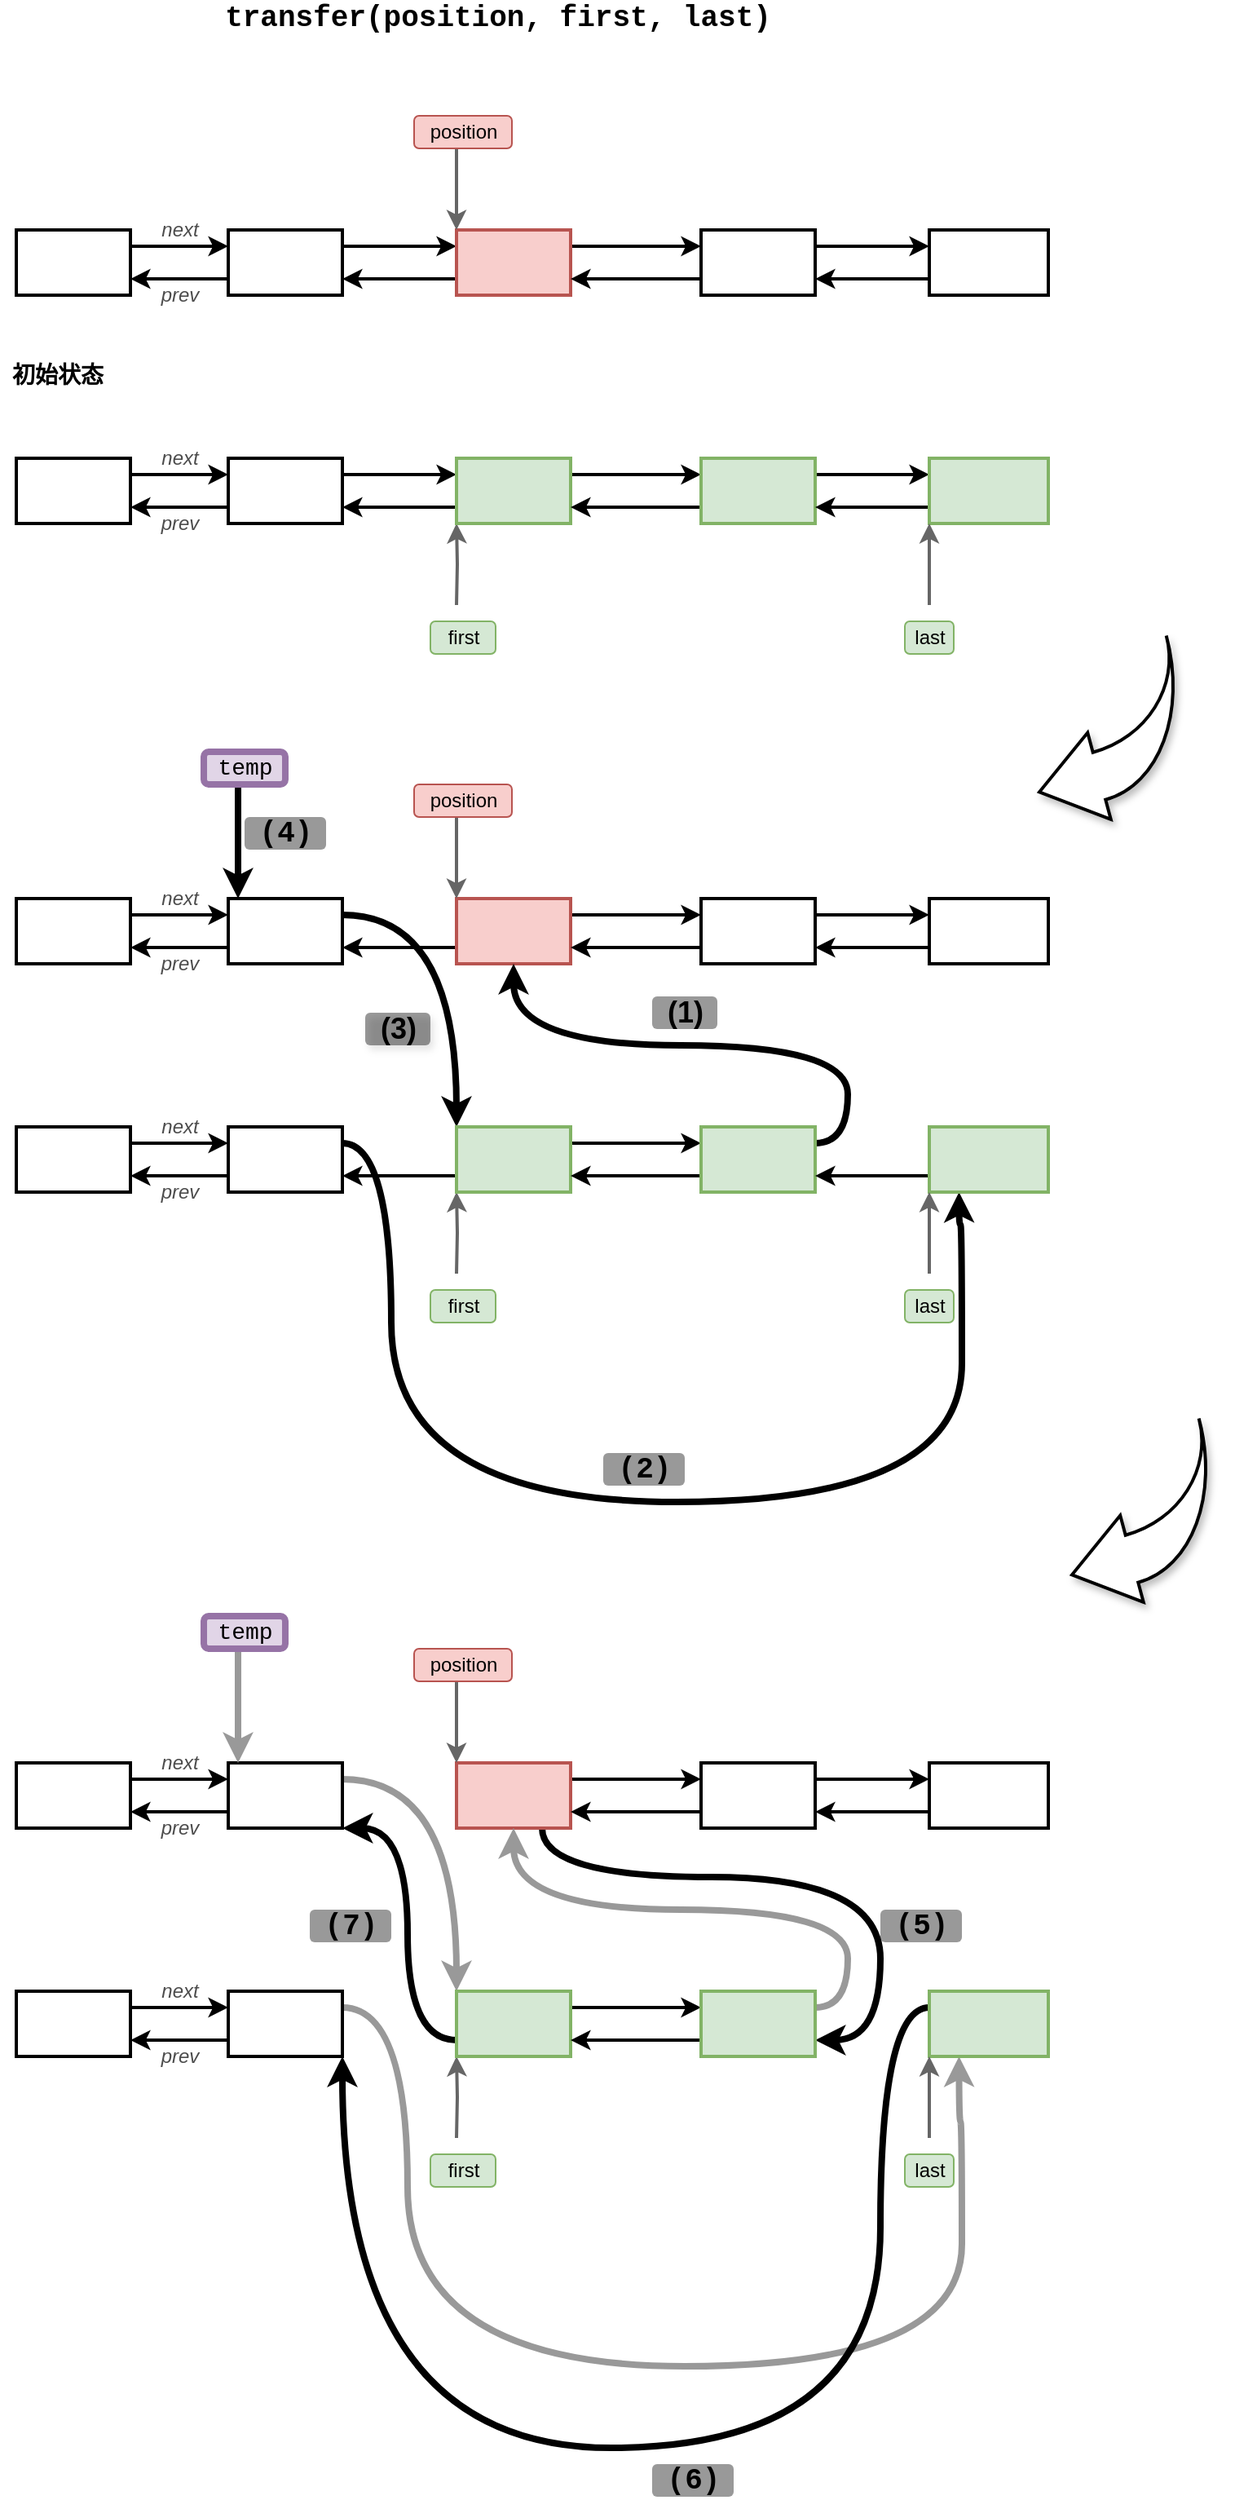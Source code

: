 <mxfile version="14.7.8" type="device"><diagram id="zRVn6jMofi2viwv-Wud2" name="第 1 页"><mxGraphModel dx="894" dy="1711" grid="1" gridSize="10" guides="1" tooltips="1" connect="1" arrows="1" fold="1" page="1" pageScale="1" pageWidth="827" pageHeight="1169" math="0" shadow="0"><root><mxCell id="0"/><mxCell id="1" parent="0"/><mxCell id="LzR-zkyusUeQeMp4cKfF-6" style="edgeStyle=orthogonalEdgeStyle;rounded=0;orthogonalLoop=1;jettySize=auto;html=1;exitX=1;exitY=0.25;exitDx=0;exitDy=0;entryX=0;entryY=0.25;entryDx=0;entryDy=0;strokeWidth=2;" edge="1" parent="1" source="LzR-zkyusUeQeMp4cKfF-1" target="LzR-zkyusUeQeMp4cKfF-2"><mxGeometry relative="1" as="geometry"/></mxCell><mxCell id="LzR-zkyusUeQeMp4cKfF-1" value="" style="rounded=0;whiteSpace=wrap;html=1;strokeWidth=2;" vertex="1" parent="1"><mxGeometry x="160" y="60" width="70" height="40" as="geometry"/></mxCell><mxCell id="LzR-zkyusUeQeMp4cKfF-7" style="edgeStyle=orthogonalEdgeStyle;rounded=0;orthogonalLoop=1;jettySize=auto;html=1;exitX=0;exitY=0.75;exitDx=0;exitDy=0;entryX=1;entryY=0.75;entryDx=0;entryDy=0;strokeWidth=2;" edge="1" parent="1" source="LzR-zkyusUeQeMp4cKfF-2" target="LzR-zkyusUeQeMp4cKfF-1"><mxGeometry relative="1" as="geometry"/></mxCell><mxCell id="LzR-zkyusUeQeMp4cKfF-8" style="edgeStyle=orthogonalEdgeStyle;rounded=0;orthogonalLoop=1;jettySize=auto;html=1;exitX=1;exitY=0.25;exitDx=0;exitDy=0;entryX=0;entryY=0.25;entryDx=0;entryDy=0;strokeWidth=2;" edge="1" parent="1" source="LzR-zkyusUeQeMp4cKfF-2" target="LzR-zkyusUeQeMp4cKfF-3"><mxGeometry relative="1" as="geometry"/></mxCell><mxCell id="LzR-zkyusUeQeMp4cKfF-2" value="" style="rounded=0;whiteSpace=wrap;html=1;strokeWidth=2;" vertex="1" parent="1"><mxGeometry x="290" y="60" width="70" height="40" as="geometry"/></mxCell><mxCell id="LzR-zkyusUeQeMp4cKfF-9" style="edgeStyle=orthogonalEdgeStyle;rounded=0;orthogonalLoop=1;jettySize=auto;html=1;exitX=0;exitY=0.75;exitDx=0;exitDy=0;entryX=1;entryY=0.75;entryDx=0;entryDy=0;strokeWidth=2;" edge="1" parent="1" source="LzR-zkyusUeQeMp4cKfF-3" target="LzR-zkyusUeQeMp4cKfF-2"><mxGeometry relative="1" as="geometry"/></mxCell><mxCell id="LzR-zkyusUeQeMp4cKfF-10" style="edgeStyle=orthogonalEdgeStyle;rounded=0;orthogonalLoop=1;jettySize=auto;html=1;exitX=1;exitY=0.25;exitDx=0;exitDy=0;entryX=0;entryY=0.25;entryDx=0;entryDy=0;strokeWidth=2;" edge="1" parent="1" source="LzR-zkyusUeQeMp4cKfF-3" target="LzR-zkyusUeQeMp4cKfF-4"><mxGeometry relative="1" as="geometry"/></mxCell><mxCell id="LzR-zkyusUeQeMp4cKfF-3" value="" style="rounded=0;whiteSpace=wrap;html=1;strokeWidth=2;fillColor=#f8cecc;strokeColor=#b85450;" vertex="1" parent="1"><mxGeometry x="430" y="60" width="70" height="40" as="geometry"/></mxCell><mxCell id="LzR-zkyusUeQeMp4cKfF-11" style="edgeStyle=orthogonalEdgeStyle;rounded=0;orthogonalLoop=1;jettySize=auto;html=1;exitX=0;exitY=0.75;exitDx=0;exitDy=0;entryX=1;entryY=0.75;entryDx=0;entryDy=0;strokeWidth=2;" edge="1" parent="1" source="LzR-zkyusUeQeMp4cKfF-4" target="LzR-zkyusUeQeMp4cKfF-3"><mxGeometry relative="1" as="geometry"/></mxCell><mxCell id="LzR-zkyusUeQeMp4cKfF-12" style="edgeStyle=orthogonalEdgeStyle;rounded=0;orthogonalLoop=1;jettySize=auto;html=1;exitX=1;exitY=0.25;exitDx=0;exitDy=0;entryX=0;entryY=0.25;entryDx=0;entryDy=0;strokeWidth=2;" edge="1" parent="1" source="LzR-zkyusUeQeMp4cKfF-4" target="LzR-zkyusUeQeMp4cKfF-5"><mxGeometry relative="1" as="geometry"/></mxCell><mxCell id="LzR-zkyusUeQeMp4cKfF-4" value="" style="rounded=0;whiteSpace=wrap;html=1;strokeWidth=2;" vertex="1" parent="1"><mxGeometry x="580" y="60" width="70" height="40" as="geometry"/></mxCell><mxCell id="LzR-zkyusUeQeMp4cKfF-13" style="edgeStyle=orthogonalEdgeStyle;rounded=0;orthogonalLoop=1;jettySize=auto;html=1;exitX=0;exitY=0.75;exitDx=0;exitDy=0;entryX=1;entryY=0.75;entryDx=0;entryDy=0;strokeWidth=2;" edge="1" parent="1" source="LzR-zkyusUeQeMp4cKfF-5" target="LzR-zkyusUeQeMp4cKfF-4"><mxGeometry relative="1" as="geometry"/></mxCell><mxCell id="LzR-zkyusUeQeMp4cKfF-5" value="" style="rounded=0;whiteSpace=wrap;html=1;strokeWidth=2;" vertex="1" parent="1"><mxGeometry x="720" y="60" width="73" height="40" as="geometry"/></mxCell><mxCell id="LzR-zkyusUeQeMp4cKfF-14" value="&lt;font style=&quot;font-size: 18px&quot; face=&quot;Courier New&quot;&gt;&lt;b&gt;transfer(position, first, last)&lt;/b&gt;&lt;/font&gt;" style="text;html=1;align=center;verticalAlign=middle;resizable=0;points=[];autosize=1;strokeColor=none;" vertex="1" parent="1"><mxGeometry x="280" y="-80" width="350" height="20" as="geometry"/></mxCell><mxCell id="LzR-zkyusUeQeMp4cKfF-45" style="edgeStyle=orthogonalEdgeStyle;rounded=0;orthogonalLoop=1;jettySize=auto;html=1;entryX=0;entryY=0;entryDx=0;entryDy=0;strokeColor=#666666;strokeWidth=2;" edge="1" parent="1" source="LzR-zkyusUeQeMp4cKfF-16" target="LzR-zkyusUeQeMp4cKfF-3"><mxGeometry relative="1" as="geometry"><Array as="points"><mxPoint x="430" y="30"/><mxPoint x="430" y="30"/></Array></mxGeometry></mxCell><mxCell id="LzR-zkyusUeQeMp4cKfF-16" value="position&lt;br&gt;" style="text;html=1;align=center;verticalAlign=middle;resizable=0;points=[];autosize=1;strokeColor=#b85450;fillColor=#f8cecc;rounded=1;" vertex="1" parent="1"><mxGeometry x="404" y="-10" width="60" height="20" as="geometry"/></mxCell><mxCell id="LzR-zkyusUeQeMp4cKfF-17" value="&lt;b&gt;&lt;font face=&quot;Courier New&quot; style=&quot;font-size: 14px&quot;&gt;初始状态&lt;/font&gt;&lt;/b&gt;" style="text;html=1;align=center;verticalAlign=middle;resizable=0;points=[];autosize=1;strokeColor=none;" vertex="1" parent="1"><mxGeometry x="150" y="140" width="70" height="20" as="geometry"/></mxCell><mxCell id="LzR-zkyusUeQeMp4cKfF-18" value="&lt;font color=&quot;#4d4d4d&quot;&gt;&lt;i&gt;next&lt;/i&gt;&lt;/font&gt;" style="text;html=1;align=center;verticalAlign=middle;resizable=0;points=[];autosize=1;strokeColor=none;" vertex="1" parent="1"><mxGeometry x="240" y="50" width="40" height="20" as="geometry"/></mxCell><mxCell id="LzR-zkyusUeQeMp4cKfF-21" value="&lt;font color=&quot;#4d4d4d&quot;&gt;&lt;i&gt;prev&lt;/i&gt;&lt;/font&gt;" style="text;html=1;align=center;verticalAlign=middle;resizable=0;points=[];autosize=1;strokeColor=none;" vertex="1" parent="1"><mxGeometry x="240" y="90" width="40" height="20" as="geometry"/></mxCell><mxCell id="LzR-zkyusUeQeMp4cKfF-23" style="edgeStyle=orthogonalEdgeStyle;rounded=0;orthogonalLoop=1;jettySize=auto;html=1;exitX=1;exitY=0.25;exitDx=0;exitDy=0;entryX=0;entryY=0.25;entryDx=0;entryDy=0;strokeWidth=2;" edge="1" parent="1" source="LzR-zkyusUeQeMp4cKfF-24" target="LzR-zkyusUeQeMp4cKfF-27"><mxGeometry relative="1" as="geometry"/></mxCell><mxCell id="LzR-zkyusUeQeMp4cKfF-24" value="" style="rounded=0;whiteSpace=wrap;html=1;strokeWidth=2;" vertex="1" parent="1"><mxGeometry x="160" y="200" width="70" height="40" as="geometry"/></mxCell><mxCell id="LzR-zkyusUeQeMp4cKfF-25" style="edgeStyle=orthogonalEdgeStyle;rounded=0;orthogonalLoop=1;jettySize=auto;html=1;exitX=0;exitY=0.75;exitDx=0;exitDy=0;entryX=1;entryY=0.75;entryDx=0;entryDy=0;strokeWidth=2;" edge="1" parent="1" source="LzR-zkyusUeQeMp4cKfF-27" target="LzR-zkyusUeQeMp4cKfF-24"><mxGeometry relative="1" as="geometry"/></mxCell><mxCell id="LzR-zkyusUeQeMp4cKfF-26" style="edgeStyle=orthogonalEdgeStyle;rounded=0;orthogonalLoop=1;jettySize=auto;html=1;exitX=1;exitY=0.25;exitDx=0;exitDy=0;entryX=0;entryY=0.25;entryDx=0;entryDy=0;strokeWidth=2;" edge="1" parent="1" source="LzR-zkyusUeQeMp4cKfF-27" target="LzR-zkyusUeQeMp4cKfF-30"><mxGeometry relative="1" as="geometry"/></mxCell><mxCell id="LzR-zkyusUeQeMp4cKfF-27" value="" style="rounded=0;whiteSpace=wrap;html=1;strokeWidth=2;" vertex="1" parent="1"><mxGeometry x="290" y="200" width="70" height="40" as="geometry"/></mxCell><mxCell id="LzR-zkyusUeQeMp4cKfF-28" style="edgeStyle=orthogonalEdgeStyle;rounded=0;orthogonalLoop=1;jettySize=auto;html=1;exitX=0;exitY=0.75;exitDx=0;exitDy=0;entryX=1;entryY=0.75;entryDx=0;entryDy=0;strokeWidth=2;" edge="1" parent="1" source="LzR-zkyusUeQeMp4cKfF-30" target="LzR-zkyusUeQeMp4cKfF-27"><mxGeometry relative="1" as="geometry"/></mxCell><mxCell id="LzR-zkyusUeQeMp4cKfF-29" style="edgeStyle=orthogonalEdgeStyle;rounded=0;orthogonalLoop=1;jettySize=auto;html=1;exitX=1;exitY=0.25;exitDx=0;exitDy=0;entryX=0;entryY=0.25;entryDx=0;entryDy=0;strokeWidth=2;" edge="1" parent="1" source="LzR-zkyusUeQeMp4cKfF-30" target="LzR-zkyusUeQeMp4cKfF-33"><mxGeometry relative="1" as="geometry"/></mxCell><mxCell id="LzR-zkyusUeQeMp4cKfF-38" style="edgeStyle=orthogonalEdgeStyle;rounded=0;orthogonalLoop=1;jettySize=auto;html=1;strokeColor=#666666;strokeWidth=2;entryX=0;entryY=1;entryDx=0;entryDy=0;" edge="1" parent="1" target="LzR-zkyusUeQeMp4cKfF-30"><mxGeometry relative="1" as="geometry"><mxPoint x="430" y="280" as="targetPoint"/><mxPoint x="430" y="290" as="sourcePoint"/></mxGeometry></mxCell><mxCell id="LzR-zkyusUeQeMp4cKfF-30" value="" style="rounded=0;whiteSpace=wrap;html=1;strokeWidth=2;fillColor=#d5e8d4;strokeColor=#82b366;" vertex="1" parent="1"><mxGeometry x="430" y="200" width="70" height="40" as="geometry"/></mxCell><mxCell id="LzR-zkyusUeQeMp4cKfF-31" style="edgeStyle=orthogonalEdgeStyle;rounded=0;orthogonalLoop=1;jettySize=auto;html=1;exitX=0;exitY=0.75;exitDx=0;exitDy=0;entryX=1;entryY=0.75;entryDx=0;entryDy=0;strokeWidth=2;" edge="1" parent="1" source="LzR-zkyusUeQeMp4cKfF-33" target="LzR-zkyusUeQeMp4cKfF-30"><mxGeometry relative="1" as="geometry"/></mxCell><mxCell id="LzR-zkyusUeQeMp4cKfF-32" style="edgeStyle=orthogonalEdgeStyle;rounded=0;orthogonalLoop=1;jettySize=auto;html=1;exitX=1;exitY=0.25;exitDx=0;exitDy=0;entryX=0;entryY=0.25;entryDx=0;entryDy=0;strokeWidth=2;" edge="1" parent="1" source="LzR-zkyusUeQeMp4cKfF-33" target="LzR-zkyusUeQeMp4cKfF-35"><mxGeometry relative="1" as="geometry"/></mxCell><mxCell id="LzR-zkyusUeQeMp4cKfF-33" value="" style="rounded=0;whiteSpace=wrap;html=1;strokeWidth=2;fillColor=#d5e8d4;strokeColor=#82b366;" vertex="1" parent="1"><mxGeometry x="580" y="200" width="70" height="40" as="geometry"/></mxCell><mxCell id="LzR-zkyusUeQeMp4cKfF-34" style="edgeStyle=orthogonalEdgeStyle;rounded=0;orthogonalLoop=1;jettySize=auto;html=1;exitX=0;exitY=0.75;exitDx=0;exitDy=0;entryX=1;entryY=0.75;entryDx=0;entryDy=0;strokeWidth=2;" edge="1" parent="1" source="LzR-zkyusUeQeMp4cKfF-35" target="LzR-zkyusUeQeMp4cKfF-33"><mxGeometry relative="1" as="geometry"/></mxCell><mxCell id="LzR-zkyusUeQeMp4cKfF-35" value="" style="rounded=0;whiteSpace=wrap;html=1;strokeWidth=2;fillColor=#d5e8d4;strokeColor=#82b366;" vertex="1" parent="1"><mxGeometry x="720" y="200" width="73" height="40" as="geometry"/></mxCell><mxCell id="LzR-zkyusUeQeMp4cKfF-36" value="&lt;font color=&quot;#4d4d4d&quot;&gt;&lt;i&gt;next&lt;/i&gt;&lt;/font&gt;" style="text;html=1;align=center;verticalAlign=middle;resizable=0;points=[];autosize=1;strokeColor=none;" vertex="1" parent="1"><mxGeometry x="240" y="190" width="40" height="20" as="geometry"/></mxCell><mxCell id="LzR-zkyusUeQeMp4cKfF-37" value="&lt;font color=&quot;#4d4d4d&quot;&gt;&lt;i&gt;prev&lt;/i&gt;&lt;/font&gt;" style="text;html=1;align=center;verticalAlign=middle;resizable=0;points=[];autosize=1;strokeColor=none;" vertex="1" parent="1"><mxGeometry x="240" y="230" width="40" height="20" as="geometry"/></mxCell><mxCell id="LzR-zkyusUeQeMp4cKfF-39" style="edgeStyle=orthogonalEdgeStyle;rounded=0;orthogonalLoop=1;jettySize=auto;html=1;strokeColor=#666666;strokeWidth=2;entryX=0;entryY=1;entryDx=0;entryDy=0;" edge="1" parent="1" target="LzR-zkyusUeQeMp4cKfF-35"><mxGeometry relative="1" as="geometry"><mxPoint x="440" y="250" as="targetPoint"/><mxPoint x="720" y="290" as="sourcePoint"/><Array as="points"><mxPoint x="720" y="270"/><mxPoint x="720" y="270"/></Array></mxGeometry></mxCell><mxCell id="LzR-zkyusUeQeMp4cKfF-40" value="first" style="text;html=1;align=center;verticalAlign=middle;resizable=0;points=[];autosize=1;strokeColor=#82b366;fillColor=#d5e8d4;rounded=1;" vertex="1" parent="1"><mxGeometry x="414" y="300" width="40" height="20" as="geometry"/></mxCell><mxCell id="LzR-zkyusUeQeMp4cKfF-41" value="last" style="text;html=1;align=center;verticalAlign=middle;resizable=0;points=[];autosize=1;strokeColor=#82b366;fillColor=#d5e8d4;rounded=1;" vertex="1" parent="1"><mxGeometry x="705" y="300" width="30" height="20" as="geometry"/></mxCell><mxCell id="LzR-zkyusUeQeMp4cKfF-47" value="" style="html=1;shadow=1;dashed=0;align=center;verticalAlign=middle;shape=mxgraph.arrows2.jumpInArrow;dy=15;dx=38;arrowHead=55;rounded=1;strokeWidth=2;rotation=-195;" vertex="1" parent="1"><mxGeometry x="780" y="320" width="100" height="100" as="geometry"/></mxCell><mxCell id="LzR-zkyusUeQeMp4cKfF-48" style="edgeStyle=orthogonalEdgeStyle;rounded=0;orthogonalLoop=1;jettySize=auto;html=1;exitX=1;exitY=0.25;exitDx=0;exitDy=0;entryX=0;entryY=0.25;entryDx=0;entryDy=0;strokeWidth=2;" edge="1" parent="1" source="LzR-zkyusUeQeMp4cKfF-49" target="LzR-zkyusUeQeMp4cKfF-52"><mxGeometry relative="1" as="geometry"/></mxCell><mxCell id="LzR-zkyusUeQeMp4cKfF-49" value="" style="rounded=0;whiteSpace=wrap;html=1;strokeWidth=2;" vertex="1" parent="1"><mxGeometry x="160" y="470" width="70" height="40" as="geometry"/></mxCell><mxCell id="LzR-zkyusUeQeMp4cKfF-50" style="edgeStyle=orthogonalEdgeStyle;rounded=0;orthogonalLoop=1;jettySize=auto;html=1;exitX=0;exitY=0.75;exitDx=0;exitDy=0;entryX=1;entryY=0.75;entryDx=0;entryDy=0;strokeWidth=2;" edge="1" parent="1" source="LzR-zkyusUeQeMp4cKfF-52" target="LzR-zkyusUeQeMp4cKfF-49"><mxGeometry relative="1" as="geometry"/></mxCell><mxCell id="LzR-zkyusUeQeMp4cKfF-51" style="edgeStyle=orthogonalEdgeStyle;rounded=0;orthogonalLoop=1;jettySize=auto;html=1;exitX=1;exitY=0.25;exitDx=0;exitDy=0;entryX=0;entryY=0;entryDx=0;entryDy=0;strokeWidth=4;curved=1;" edge="1" parent="1" source="LzR-zkyusUeQeMp4cKfF-52" target="LzR-zkyusUeQeMp4cKfF-74"><mxGeometry relative="1" as="geometry"><Array as="points"><mxPoint x="430" y="480"/></Array></mxGeometry></mxCell><mxCell id="LzR-zkyusUeQeMp4cKfF-52" value="" style="rounded=0;whiteSpace=wrap;html=1;strokeWidth=2;" vertex="1" parent="1"><mxGeometry x="290" y="470" width="70" height="40" as="geometry"/></mxCell><mxCell id="LzR-zkyusUeQeMp4cKfF-53" style="edgeStyle=orthogonalEdgeStyle;rounded=0;orthogonalLoop=1;jettySize=auto;html=1;exitX=0;exitY=0.75;exitDx=0;exitDy=0;entryX=1;entryY=0.75;entryDx=0;entryDy=0;strokeWidth=2;" edge="1" parent="1" source="LzR-zkyusUeQeMp4cKfF-55" target="LzR-zkyusUeQeMp4cKfF-52"><mxGeometry relative="1" as="geometry"/></mxCell><mxCell id="LzR-zkyusUeQeMp4cKfF-54" style="edgeStyle=orthogonalEdgeStyle;rounded=0;orthogonalLoop=1;jettySize=auto;html=1;exitX=1;exitY=0.25;exitDx=0;exitDy=0;entryX=0;entryY=0.25;entryDx=0;entryDy=0;strokeWidth=2;" edge="1" parent="1" source="LzR-zkyusUeQeMp4cKfF-55" target="LzR-zkyusUeQeMp4cKfF-58"><mxGeometry relative="1" as="geometry"/></mxCell><mxCell id="LzR-zkyusUeQeMp4cKfF-55" value="" style="rounded=0;whiteSpace=wrap;html=1;strokeWidth=2;fillColor=#f8cecc;strokeColor=#b85450;" vertex="1" parent="1"><mxGeometry x="430" y="470" width="70" height="40" as="geometry"/></mxCell><mxCell id="LzR-zkyusUeQeMp4cKfF-56" style="edgeStyle=orthogonalEdgeStyle;rounded=0;orthogonalLoop=1;jettySize=auto;html=1;exitX=0;exitY=0.75;exitDx=0;exitDy=0;entryX=1;entryY=0.75;entryDx=0;entryDy=0;strokeWidth=2;" edge="1" parent="1" source="LzR-zkyusUeQeMp4cKfF-58" target="LzR-zkyusUeQeMp4cKfF-55"><mxGeometry relative="1" as="geometry"/></mxCell><mxCell id="LzR-zkyusUeQeMp4cKfF-57" style="edgeStyle=orthogonalEdgeStyle;rounded=0;orthogonalLoop=1;jettySize=auto;html=1;exitX=1;exitY=0.25;exitDx=0;exitDy=0;entryX=0;entryY=0.25;entryDx=0;entryDy=0;strokeWidth=2;" edge="1" parent="1" source="LzR-zkyusUeQeMp4cKfF-58" target="LzR-zkyusUeQeMp4cKfF-60"><mxGeometry relative="1" as="geometry"/></mxCell><mxCell id="LzR-zkyusUeQeMp4cKfF-58" value="" style="rounded=0;whiteSpace=wrap;html=1;strokeWidth=2;" vertex="1" parent="1"><mxGeometry x="580" y="470" width="70" height="40" as="geometry"/></mxCell><mxCell id="LzR-zkyusUeQeMp4cKfF-59" style="edgeStyle=orthogonalEdgeStyle;rounded=0;orthogonalLoop=1;jettySize=auto;html=1;exitX=0;exitY=0.75;exitDx=0;exitDy=0;entryX=1;entryY=0.75;entryDx=0;entryDy=0;strokeWidth=2;" edge="1" parent="1" source="LzR-zkyusUeQeMp4cKfF-60" target="LzR-zkyusUeQeMp4cKfF-58"><mxGeometry relative="1" as="geometry"/></mxCell><mxCell id="LzR-zkyusUeQeMp4cKfF-60" value="" style="rounded=0;whiteSpace=wrap;html=1;strokeWidth=2;" vertex="1" parent="1"><mxGeometry x="720" y="470" width="73" height="40" as="geometry"/></mxCell><mxCell id="LzR-zkyusUeQeMp4cKfF-61" style="edgeStyle=orthogonalEdgeStyle;rounded=0;orthogonalLoop=1;jettySize=auto;html=1;entryX=0;entryY=0;entryDx=0;entryDy=0;strokeColor=#666666;strokeWidth=2;" edge="1" parent="1" source="LzR-zkyusUeQeMp4cKfF-62" target="LzR-zkyusUeQeMp4cKfF-55"><mxGeometry relative="1" as="geometry"><Array as="points"><mxPoint x="430" y="440"/><mxPoint x="430" y="440"/></Array></mxGeometry></mxCell><mxCell id="LzR-zkyusUeQeMp4cKfF-62" value="position&lt;br&gt;" style="text;html=1;align=center;verticalAlign=middle;resizable=0;points=[];autosize=1;strokeColor=#b85450;fillColor=#f8cecc;rounded=1;" vertex="1" parent="1"><mxGeometry x="404" y="400" width="60" height="20" as="geometry"/></mxCell><mxCell id="LzR-zkyusUeQeMp4cKfF-64" value="&lt;font color=&quot;#4d4d4d&quot;&gt;&lt;i&gt;next&lt;/i&gt;&lt;/font&gt;" style="text;html=1;align=center;verticalAlign=middle;resizable=0;points=[];autosize=1;strokeColor=none;" vertex="1" parent="1"><mxGeometry x="240" y="460" width="40" height="20" as="geometry"/></mxCell><mxCell id="LzR-zkyusUeQeMp4cKfF-65" value="&lt;font color=&quot;#4d4d4d&quot;&gt;&lt;i&gt;prev&lt;/i&gt;&lt;/font&gt;" style="text;html=1;align=center;verticalAlign=middle;resizable=0;points=[];autosize=1;strokeColor=none;" vertex="1" parent="1"><mxGeometry x="240" y="500" width="40" height="20" as="geometry"/></mxCell><mxCell id="LzR-zkyusUeQeMp4cKfF-66" style="edgeStyle=orthogonalEdgeStyle;rounded=0;orthogonalLoop=1;jettySize=auto;html=1;exitX=1;exitY=0.25;exitDx=0;exitDy=0;entryX=0;entryY=0.25;entryDx=0;entryDy=0;strokeWidth=2;" edge="1" parent="1" source="LzR-zkyusUeQeMp4cKfF-67" target="LzR-zkyusUeQeMp4cKfF-70"><mxGeometry relative="1" as="geometry"/></mxCell><mxCell id="LzR-zkyusUeQeMp4cKfF-67" value="" style="rounded=0;whiteSpace=wrap;html=1;strokeWidth=2;" vertex="1" parent="1"><mxGeometry x="160" y="610" width="70" height="40" as="geometry"/></mxCell><mxCell id="LzR-zkyusUeQeMp4cKfF-68" style="edgeStyle=orthogonalEdgeStyle;rounded=0;orthogonalLoop=1;jettySize=auto;html=1;exitX=0;exitY=0.75;exitDx=0;exitDy=0;entryX=1;entryY=0.75;entryDx=0;entryDy=0;strokeWidth=2;" edge="1" parent="1" source="LzR-zkyusUeQeMp4cKfF-70" target="LzR-zkyusUeQeMp4cKfF-67"><mxGeometry relative="1" as="geometry"/></mxCell><mxCell id="LzR-zkyusUeQeMp4cKfF-69" style="edgeStyle=orthogonalEdgeStyle;rounded=0;orthogonalLoop=1;jettySize=auto;html=1;exitX=1;exitY=0.25;exitDx=0;exitDy=0;entryX=0.25;entryY=1;entryDx=0;entryDy=0;strokeWidth=4;curved=1;" edge="1" parent="1" source="LzR-zkyusUeQeMp4cKfF-70" target="LzR-zkyusUeQeMp4cKfF-79"><mxGeometry relative="1" as="geometry"><Array as="points"><mxPoint x="390" y="620"/><mxPoint x="390" y="840"/><mxPoint x="740" y="840"/><mxPoint x="740" y="670"/><mxPoint x="738" y="670"/></Array></mxGeometry></mxCell><mxCell id="LzR-zkyusUeQeMp4cKfF-70" value="" style="rounded=0;whiteSpace=wrap;html=1;strokeWidth=2;" vertex="1" parent="1"><mxGeometry x="290" y="610" width="70" height="40" as="geometry"/></mxCell><mxCell id="LzR-zkyusUeQeMp4cKfF-71" style="edgeStyle=orthogonalEdgeStyle;rounded=0;orthogonalLoop=1;jettySize=auto;html=1;exitX=0;exitY=0.75;exitDx=0;exitDy=0;entryX=1;entryY=0.75;entryDx=0;entryDy=0;strokeWidth=2;" edge="1" parent="1" source="LzR-zkyusUeQeMp4cKfF-74" target="LzR-zkyusUeQeMp4cKfF-70"><mxGeometry relative="1" as="geometry"/></mxCell><mxCell id="LzR-zkyusUeQeMp4cKfF-72" style="edgeStyle=orthogonalEdgeStyle;rounded=0;orthogonalLoop=1;jettySize=auto;html=1;exitX=1;exitY=0.25;exitDx=0;exitDy=0;entryX=0;entryY=0.25;entryDx=0;entryDy=0;strokeWidth=2;" edge="1" parent="1" source="LzR-zkyusUeQeMp4cKfF-74" target="LzR-zkyusUeQeMp4cKfF-77"><mxGeometry relative="1" as="geometry"/></mxCell><mxCell id="LzR-zkyusUeQeMp4cKfF-73" style="edgeStyle=orthogonalEdgeStyle;rounded=0;orthogonalLoop=1;jettySize=auto;html=1;strokeColor=#666666;strokeWidth=2;entryX=0;entryY=1;entryDx=0;entryDy=0;" edge="1" parent="1" target="LzR-zkyusUeQeMp4cKfF-74"><mxGeometry relative="1" as="geometry"><mxPoint x="430" y="690" as="targetPoint"/><mxPoint x="430" y="700" as="sourcePoint"/></mxGeometry></mxCell><mxCell id="LzR-zkyusUeQeMp4cKfF-74" value="" style="rounded=0;whiteSpace=wrap;html=1;strokeWidth=2;fillColor=#d5e8d4;strokeColor=#82b366;" vertex="1" parent="1"><mxGeometry x="430" y="610" width="70" height="40" as="geometry"/></mxCell><mxCell id="LzR-zkyusUeQeMp4cKfF-75" style="edgeStyle=orthogonalEdgeStyle;rounded=0;orthogonalLoop=1;jettySize=auto;html=1;exitX=0;exitY=0.75;exitDx=0;exitDy=0;entryX=1;entryY=0.75;entryDx=0;entryDy=0;strokeWidth=2;" edge="1" parent="1" source="LzR-zkyusUeQeMp4cKfF-77" target="LzR-zkyusUeQeMp4cKfF-74"><mxGeometry relative="1" as="geometry"/></mxCell><mxCell id="LzR-zkyusUeQeMp4cKfF-76" style="edgeStyle=orthogonalEdgeStyle;rounded=0;orthogonalLoop=1;jettySize=auto;html=1;exitX=1;exitY=0.25;exitDx=0;exitDy=0;entryX=0.5;entryY=1;entryDx=0;entryDy=0;strokeWidth=4;curved=1;" edge="1" parent="1" source="LzR-zkyusUeQeMp4cKfF-77" target="LzR-zkyusUeQeMp4cKfF-55"><mxGeometry relative="1" as="geometry"/></mxCell><mxCell id="LzR-zkyusUeQeMp4cKfF-77" value="" style="rounded=0;whiteSpace=wrap;html=1;strokeWidth=2;fillColor=#d5e8d4;strokeColor=#82b366;" vertex="1" parent="1"><mxGeometry x="580" y="610" width="70" height="40" as="geometry"/></mxCell><mxCell id="LzR-zkyusUeQeMp4cKfF-78" style="edgeStyle=orthogonalEdgeStyle;rounded=0;orthogonalLoop=1;jettySize=auto;html=1;exitX=0;exitY=0.75;exitDx=0;exitDy=0;entryX=1;entryY=0.75;entryDx=0;entryDy=0;strokeWidth=2;" edge="1" parent="1" source="LzR-zkyusUeQeMp4cKfF-79" target="LzR-zkyusUeQeMp4cKfF-77"><mxGeometry relative="1" as="geometry"/></mxCell><mxCell id="LzR-zkyusUeQeMp4cKfF-79" value="" style="rounded=0;whiteSpace=wrap;html=1;strokeWidth=2;fillColor=#d5e8d4;strokeColor=#82b366;" vertex="1" parent="1"><mxGeometry x="720" y="610" width="73" height="40" as="geometry"/></mxCell><mxCell id="LzR-zkyusUeQeMp4cKfF-80" value="&lt;font color=&quot;#4d4d4d&quot;&gt;&lt;i&gt;next&lt;/i&gt;&lt;/font&gt;" style="text;html=1;align=center;verticalAlign=middle;resizable=0;points=[];autosize=1;strokeColor=none;" vertex="1" parent="1"><mxGeometry x="240" y="600" width="40" height="20" as="geometry"/></mxCell><mxCell id="LzR-zkyusUeQeMp4cKfF-81" value="&lt;font color=&quot;#4d4d4d&quot;&gt;&lt;i&gt;prev&lt;/i&gt;&lt;/font&gt;" style="text;html=1;align=center;verticalAlign=middle;resizable=0;points=[];autosize=1;strokeColor=none;" vertex="1" parent="1"><mxGeometry x="240" y="640" width="40" height="20" as="geometry"/></mxCell><mxCell id="LzR-zkyusUeQeMp4cKfF-82" style="edgeStyle=orthogonalEdgeStyle;rounded=0;orthogonalLoop=1;jettySize=auto;html=1;strokeColor=#666666;strokeWidth=2;entryX=0;entryY=1;entryDx=0;entryDy=0;" edge="1" parent="1" target="LzR-zkyusUeQeMp4cKfF-79"><mxGeometry relative="1" as="geometry"><mxPoint x="440" y="660" as="targetPoint"/><mxPoint x="720" y="700" as="sourcePoint"/><Array as="points"><mxPoint x="720" y="680"/><mxPoint x="720" y="680"/></Array></mxGeometry></mxCell><mxCell id="LzR-zkyusUeQeMp4cKfF-83" value="first" style="text;html=1;align=center;verticalAlign=middle;resizable=0;points=[];autosize=1;strokeColor=#82b366;fillColor=#d5e8d4;rounded=1;" vertex="1" parent="1"><mxGeometry x="414" y="710" width="40" height="20" as="geometry"/></mxCell><mxCell id="LzR-zkyusUeQeMp4cKfF-84" value="last" style="text;html=1;align=center;verticalAlign=middle;resizable=0;points=[];autosize=1;strokeColor=#82b366;fillColor=#d5e8d4;rounded=1;" vertex="1" parent="1"><mxGeometry x="705" y="710" width="30" height="20" as="geometry"/></mxCell><mxCell id="LzR-zkyusUeQeMp4cKfF-85" style="edgeStyle=orthogonalEdgeStyle;rounded=0;orthogonalLoop=1;jettySize=auto;html=1;entryX=0;entryY=0;entryDx=0;entryDy=0;strokeWidth=4;" edge="1" parent="1" source="LzR-zkyusUeQeMp4cKfF-86"><mxGeometry relative="1" as="geometry"><Array as="points"><mxPoint x="296" y="440"/><mxPoint x="296" y="440"/></Array><mxPoint x="296" y="470" as="targetPoint"/></mxGeometry></mxCell><mxCell id="LzR-zkyusUeQeMp4cKfF-86" value="&lt;font style=&quot;font-size: 14px&quot; face=&quot;Courier New&quot;&gt;temp&lt;/font&gt;" style="text;html=1;align=center;verticalAlign=middle;resizable=0;points=[];autosize=1;strokeColor=#9673a6;fillColor=#e1d5e7;rounded=1;strokeWidth=4;" vertex="1" parent="1"><mxGeometry x="275" y="380" width="50" height="20" as="geometry"/></mxCell><mxCell id="LzR-zkyusUeQeMp4cKfF-87" value="&lt;b&gt;&lt;font style=&quot;font-size: 18px&quot;&gt;(1)&lt;/font&gt;&lt;/b&gt;" style="text;html=1;align=center;verticalAlign=middle;resizable=0;points=[];autosize=1;strokeColor=none;fillColor=#000000;opacity=40;rounded=1;" vertex="1" parent="1"><mxGeometry x="550" y="530" width="40" height="20" as="geometry"/></mxCell><mxCell id="LzR-zkyusUeQeMp4cKfF-89" value="&lt;font style=&quot;font-size: 18px&quot; face=&quot;Courier New&quot;&gt;&lt;b&gt;(2)&lt;/b&gt;&lt;/font&gt;" style="text;html=1;align=center;verticalAlign=middle;resizable=0;points=[];autosize=1;strokeColor=none;fillColor=#000000;rounded=1;opacity=40;" vertex="1" parent="1"><mxGeometry x="520" y="810" width="50" height="20" as="geometry"/></mxCell><mxCell id="LzR-zkyusUeQeMp4cKfF-90" value="&lt;font style=&quot;font-size: 18px&quot; face=&quot;Courier New&quot;&gt;&lt;b&gt;(4)&lt;/b&gt;&lt;/font&gt;" style="text;html=1;align=center;verticalAlign=middle;resizable=0;points=[];autosize=1;strokeColor=none;fillColor=#000000;rounded=1;opacity=40;" vertex="1" parent="1"><mxGeometry x="300" y="420" width="50" height="20" as="geometry"/></mxCell><mxCell id="LzR-zkyusUeQeMp4cKfF-91" value="&lt;b&gt;&lt;font style=&quot;font-size: 18px&quot;&gt;(3)&lt;/font&gt;&lt;/b&gt;" style="text;html=1;align=center;verticalAlign=middle;resizable=0;points=[];autosize=1;strokeColor=none;rounded=1;shadow=1;fillColor=#000000;opacity=40;" vertex="1" parent="1"><mxGeometry x="374" y="540" width="40" height="20" as="geometry"/></mxCell><mxCell id="LzR-zkyusUeQeMp4cKfF-134" value="" style="html=1;shadow=1;dashed=0;align=center;verticalAlign=middle;shape=mxgraph.arrows2.jumpInArrow;dy=15;dx=38;arrowHead=55;rounded=1;strokeWidth=2;rotation=-195;" vertex="1" parent="1"><mxGeometry x="800" y="800" width="100" height="100" as="geometry"/></mxCell><mxCell id="LzR-zkyusUeQeMp4cKfF-135" style="edgeStyle=orthogonalEdgeStyle;rounded=0;orthogonalLoop=1;jettySize=auto;html=1;exitX=1;exitY=0.25;exitDx=0;exitDy=0;entryX=0;entryY=0.25;entryDx=0;entryDy=0;strokeWidth=2;" edge="1" parent="1" source="LzR-zkyusUeQeMp4cKfF-136" target="LzR-zkyusUeQeMp4cKfF-139"><mxGeometry relative="1" as="geometry"/></mxCell><mxCell id="LzR-zkyusUeQeMp4cKfF-136" value="" style="rounded=0;whiteSpace=wrap;html=1;strokeWidth=2;" vertex="1" parent="1"><mxGeometry x="160" y="1000" width="70" height="40" as="geometry"/></mxCell><mxCell id="LzR-zkyusUeQeMp4cKfF-137" style="edgeStyle=orthogonalEdgeStyle;rounded=0;orthogonalLoop=1;jettySize=auto;html=1;exitX=0;exitY=0.75;exitDx=0;exitDy=0;entryX=1;entryY=0.75;entryDx=0;entryDy=0;strokeWidth=2;" edge="1" parent="1" source="LzR-zkyusUeQeMp4cKfF-139" target="LzR-zkyusUeQeMp4cKfF-136"><mxGeometry relative="1" as="geometry"/></mxCell><mxCell id="LzR-zkyusUeQeMp4cKfF-138" style="edgeStyle=orthogonalEdgeStyle;rounded=0;orthogonalLoop=1;jettySize=auto;html=1;exitX=1;exitY=0.25;exitDx=0;exitDy=0;entryX=0;entryY=0;entryDx=0;entryDy=0;strokeWidth=4;curved=1;strokeColor=#999999;" edge="1" parent="1" source="LzR-zkyusUeQeMp4cKfF-139" target="LzR-zkyusUeQeMp4cKfF-160"><mxGeometry relative="1" as="geometry"><Array as="points"><mxPoint x="430" y="1010"/></Array></mxGeometry></mxCell><mxCell id="LzR-zkyusUeQeMp4cKfF-139" value="" style="rounded=0;whiteSpace=wrap;html=1;strokeWidth=2;" vertex="1" parent="1"><mxGeometry x="290" y="1000" width="70" height="40" as="geometry"/></mxCell><mxCell id="LzR-zkyusUeQeMp4cKfF-141" style="edgeStyle=orthogonalEdgeStyle;rounded=0;orthogonalLoop=1;jettySize=auto;html=1;exitX=1;exitY=0.25;exitDx=0;exitDy=0;entryX=0;entryY=0.25;entryDx=0;entryDy=0;strokeWidth=2;" edge="1" parent="1" source="LzR-zkyusUeQeMp4cKfF-142" target="LzR-zkyusUeQeMp4cKfF-145"><mxGeometry relative="1" as="geometry"/></mxCell><mxCell id="LzR-zkyusUeQeMp4cKfF-178" style="edgeStyle=orthogonalEdgeStyle;curved=1;rounded=0;orthogonalLoop=1;jettySize=auto;html=1;exitX=0.75;exitY=1;exitDx=0;exitDy=0;entryX=1;entryY=0.75;entryDx=0;entryDy=0;strokeWidth=4;" edge="1" parent="1" source="LzR-zkyusUeQeMp4cKfF-142" target="LzR-zkyusUeQeMp4cKfF-163"><mxGeometry relative="1" as="geometry"><Array as="points"><mxPoint x="483" y="1070"/><mxPoint x="690" y="1070"/><mxPoint x="690" y="1170"/></Array></mxGeometry></mxCell><mxCell id="LzR-zkyusUeQeMp4cKfF-142" value="" style="rounded=0;whiteSpace=wrap;html=1;strokeWidth=2;fillColor=#f8cecc;strokeColor=#b85450;" vertex="1" parent="1"><mxGeometry x="430" y="1000" width="70" height="40" as="geometry"/></mxCell><mxCell id="LzR-zkyusUeQeMp4cKfF-143" style="edgeStyle=orthogonalEdgeStyle;rounded=0;orthogonalLoop=1;jettySize=auto;html=1;exitX=0;exitY=0.75;exitDx=0;exitDy=0;entryX=1;entryY=0.75;entryDx=0;entryDy=0;strokeWidth=2;" edge="1" parent="1" source="LzR-zkyusUeQeMp4cKfF-145" target="LzR-zkyusUeQeMp4cKfF-142"><mxGeometry relative="1" as="geometry"/></mxCell><mxCell id="LzR-zkyusUeQeMp4cKfF-144" style="edgeStyle=orthogonalEdgeStyle;rounded=0;orthogonalLoop=1;jettySize=auto;html=1;exitX=1;exitY=0.25;exitDx=0;exitDy=0;entryX=0;entryY=0.25;entryDx=0;entryDy=0;strokeWidth=2;" edge="1" parent="1" source="LzR-zkyusUeQeMp4cKfF-145" target="LzR-zkyusUeQeMp4cKfF-147"><mxGeometry relative="1" as="geometry"/></mxCell><mxCell id="LzR-zkyusUeQeMp4cKfF-145" value="" style="rounded=0;whiteSpace=wrap;html=1;strokeWidth=2;" vertex="1" parent="1"><mxGeometry x="580" y="1000" width="70" height="40" as="geometry"/></mxCell><mxCell id="LzR-zkyusUeQeMp4cKfF-146" style="edgeStyle=orthogonalEdgeStyle;rounded=0;orthogonalLoop=1;jettySize=auto;html=1;exitX=0;exitY=0.75;exitDx=0;exitDy=0;entryX=1;entryY=0.75;entryDx=0;entryDy=0;strokeWidth=2;" edge="1" parent="1" source="LzR-zkyusUeQeMp4cKfF-147" target="LzR-zkyusUeQeMp4cKfF-145"><mxGeometry relative="1" as="geometry"/></mxCell><mxCell id="LzR-zkyusUeQeMp4cKfF-147" value="" style="rounded=0;whiteSpace=wrap;html=1;strokeWidth=2;" vertex="1" parent="1"><mxGeometry x="720" y="1000" width="73" height="40" as="geometry"/></mxCell><mxCell id="LzR-zkyusUeQeMp4cKfF-148" style="edgeStyle=orthogonalEdgeStyle;rounded=0;orthogonalLoop=1;jettySize=auto;html=1;entryX=0;entryY=0;entryDx=0;entryDy=0;strokeColor=#666666;strokeWidth=2;" edge="1" parent="1" source="LzR-zkyusUeQeMp4cKfF-149" target="LzR-zkyusUeQeMp4cKfF-142"><mxGeometry relative="1" as="geometry"><Array as="points"><mxPoint x="430" y="970"/><mxPoint x="430" y="970"/></Array></mxGeometry></mxCell><mxCell id="LzR-zkyusUeQeMp4cKfF-149" value="position&lt;br&gt;" style="text;html=1;align=center;verticalAlign=middle;resizable=0;points=[];autosize=1;strokeColor=#b85450;fillColor=#f8cecc;rounded=1;" vertex="1" parent="1"><mxGeometry x="404" y="930" width="60" height="20" as="geometry"/></mxCell><mxCell id="LzR-zkyusUeQeMp4cKfF-150" value="&lt;font color=&quot;#4d4d4d&quot;&gt;&lt;i&gt;next&lt;/i&gt;&lt;/font&gt;" style="text;html=1;align=center;verticalAlign=middle;resizable=0;points=[];autosize=1;strokeColor=none;" vertex="1" parent="1"><mxGeometry x="240" y="990" width="40" height="20" as="geometry"/></mxCell><mxCell id="LzR-zkyusUeQeMp4cKfF-151" value="&lt;font color=&quot;#4d4d4d&quot;&gt;&lt;i&gt;prev&lt;/i&gt;&lt;/font&gt;" style="text;html=1;align=center;verticalAlign=middle;resizable=0;points=[];autosize=1;strokeColor=none;" vertex="1" parent="1"><mxGeometry x="240" y="1030" width="40" height="20" as="geometry"/></mxCell><mxCell id="LzR-zkyusUeQeMp4cKfF-152" style="edgeStyle=orthogonalEdgeStyle;rounded=0;orthogonalLoop=1;jettySize=auto;html=1;exitX=1;exitY=0.25;exitDx=0;exitDy=0;entryX=0;entryY=0.25;entryDx=0;entryDy=0;strokeWidth=2;" edge="1" parent="1" source="LzR-zkyusUeQeMp4cKfF-153" target="LzR-zkyusUeQeMp4cKfF-156"><mxGeometry relative="1" as="geometry"/></mxCell><mxCell id="LzR-zkyusUeQeMp4cKfF-153" value="" style="rounded=0;whiteSpace=wrap;html=1;strokeWidth=2;" vertex="1" parent="1"><mxGeometry x="160" y="1140" width="70" height="40" as="geometry"/></mxCell><mxCell id="LzR-zkyusUeQeMp4cKfF-154" style="edgeStyle=orthogonalEdgeStyle;rounded=0;orthogonalLoop=1;jettySize=auto;html=1;exitX=0;exitY=0.75;exitDx=0;exitDy=0;entryX=1;entryY=0.75;entryDx=0;entryDy=0;strokeWidth=2;" edge="1" parent="1" source="LzR-zkyusUeQeMp4cKfF-156" target="LzR-zkyusUeQeMp4cKfF-153"><mxGeometry relative="1" as="geometry"/></mxCell><mxCell id="LzR-zkyusUeQeMp4cKfF-155" style="edgeStyle=orthogonalEdgeStyle;rounded=0;orthogonalLoop=1;jettySize=auto;html=1;exitX=1;exitY=0.25;exitDx=0;exitDy=0;entryX=0.25;entryY=1;entryDx=0;entryDy=0;strokeWidth=4;curved=1;strokeColor=#999999;" edge="1" parent="1" source="LzR-zkyusUeQeMp4cKfF-156" target="LzR-zkyusUeQeMp4cKfF-165"><mxGeometry relative="1" as="geometry"><Array as="points"><mxPoint x="400" y="1150"/><mxPoint x="400" y="1370"/><mxPoint x="740" y="1370"/><mxPoint x="740" y="1220"/><mxPoint x="738" y="1220"/></Array></mxGeometry></mxCell><mxCell id="LzR-zkyusUeQeMp4cKfF-156" value="" style="rounded=0;whiteSpace=wrap;html=1;strokeWidth=2;" vertex="1" parent="1"><mxGeometry x="290" y="1140" width="70" height="40" as="geometry"/></mxCell><mxCell id="LzR-zkyusUeQeMp4cKfF-157" style="edgeStyle=orthogonalEdgeStyle;rounded=0;orthogonalLoop=1;jettySize=auto;html=1;exitX=0;exitY=0.75;exitDx=0;exitDy=0;entryX=1;entryY=1;entryDx=0;entryDy=0;strokeWidth=4;curved=1;" edge="1" parent="1" source="LzR-zkyusUeQeMp4cKfF-160" target="LzR-zkyusUeQeMp4cKfF-139"><mxGeometry relative="1" as="geometry"><Array as="points"><mxPoint x="400" y="1170"/><mxPoint x="400" y="1040"/></Array></mxGeometry></mxCell><mxCell id="LzR-zkyusUeQeMp4cKfF-158" style="edgeStyle=orthogonalEdgeStyle;rounded=0;orthogonalLoop=1;jettySize=auto;html=1;exitX=1;exitY=0.25;exitDx=0;exitDy=0;entryX=0;entryY=0.25;entryDx=0;entryDy=0;strokeWidth=2;" edge="1" parent="1" source="LzR-zkyusUeQeMp4cKfF-160" target="LzR-zkyusUeQeMp4cKfF-163"><mxGeometry relative="1" as="geometry"/></mxCell><mxCell id="LzR-zkyusUeQeMp4cKfF-159" style="edgeStyle=orthogonalEdgeStyle;rounded=0;orthogonalLoop=1;jettySize=auto;html=1;strokeColor=#666666;strokeWidth=2;entryX=0;entryY=1;entryDx=0;entryDy=0;" edge="1" parent="1" target="LzR-zkyusUeQeMp4cKfF-160"><mxGeometry relative="1" as="geometry"><mxPoint x="430" y="1220" as="targetPoint"/><mxPoint x="430" y="1230" as="sourcePoint"/></mxGeometry></mxCell><mxCell id="LzR-zkyusUeQeMp4cKfF-160" value="" style="rounded=0;whiteSpace=wrap;html=1;strokeWidth=2;fillColor=#d5e8d4;strokeColor=#82b366;" vertex="1" parent="1"><mxGeometry x="430" y="1140" width="70" height="40" as="geometry"/></mxCell><mxCell id="LzR-zkyusUeQeMp4cKfF-161" style="edgeStyle=orthogonalEdgeStyle;rounded=0;orthogonalLoop=1;jettySize=auto;html=1;exitX=0;exitY=0.75;exitDx=0;exitDy=0;entryX=1;entryY=0.75;entryDx=0;entryDy=0;strokeWidth=2;" edge="1" parent="1" source="LzR-zkyusUeQeMp4cKfF-163" target="LzR-zkyusUeQeMp4cKfF-160"><mxGeometry relative="1" as="geometry"/></mxCell><mxCell id="LzR-zkyusUeQeMp4cKfF-162" style="edgeStyle=orthogonalEdgeStyle;rounded=0;orthogonalLoop=1;jettySize=auto;html=1;exitX=1;exitY=0.25;exitDx=0;exitDy=0;entryX=0.5;entryY=1;entryDx=0;entryDy=0;strokeWidth=4;curved=1;strokeColor=#999999;" edge="1" parent="1" source="LzR-zkyusUeQeMp4cKfF-163" target="LzR-zkyusUeQeMp4cKfF-142"><mxGeometry relative="1" as="geometry"/></mxCell><mxCell id="LzR-zkyusUeQeMp4cKfF-163" value="" style="rounded=0;whiteSpace=wrap;html=1;strokeWidth=2;fillColor=#d5e8d4;strokeColor=#82b366;" vertex="1" parent="1"><mxGeometry x="580" y="1140" width="70" height="40" as="geometry"/></mxCell><mxCell id="LzR-zkyusUeQeMp4cKfF-177" style="edgeStyle=orthogonalEdgeStyle;curved=1;rounded=0;orthogonalLoop=1;jettySize=auto;html=1;exitX=0;exitY=0.25;exitDx=0;exitDy=0;entryX=1;entryY=1;entryDx=0;entryDy=0;strokeWidth=4;" edge="1" parent="1" source="LzR-zkyusUeQeMp4cKfF-165" target="LzR-zkyusUeQeMp4cKfF-156"><mxGeometry relative="1" as="geometry"><Array as="points"><mxPoint x="690" y="1150"/><mxPoint x="690" y="1420"/><mxPoint x="360" y="1420"/></Array></mxGeometry></mxCell><mxCell id="LzR-zkyusUeQeMp4cKfF-165" value="" style="rounded=0;whiteSpace=wrap;html=1;strokeWidth=2;fillColor=#d5e8d4;strokeColor=#82b366;" vertex="1" parent="1"><mxGeometry x="720" y="1140" width="73" height="40" as="geometry"/></mxCell><mxCell id="LzR-zkyusUeQeMp4cKfF-166" value="&lt;font color=&quot;#4d4d4d&quot;&gt;&lt;i&gt;next&lt;/i&gt;&lt;/font&gt;" style="text;html=1;align=center;verticalAlign=middle;resizable=0;points=[];autosize=1;strokeColor=none;" vertex="1" parent="1"><mxGeometry x="240" y="1130" width="40" height="20" as="geometry"/></mxCell><mxCell id="LzR-zkyusUeQeMp4cKfF-167" value="&lt;font color=&quot;#4d4d4d&quot;&gt;&lt;i&gt;prev&lt;/i&gt;&lt;/font&gt;" style="text;html=1;align=center;verticalAlign=middle;resizable=0;points=[];autosize=1;strokeColor=none;" vertex="1" parent="1"><mxGeometry x="240" y="1170" width="40" height="20" as="geometry"/></mxCell><mxCell id="LzR-zkyusUeQeMp4cKfF-168" style="edgeStyle=orthogonalEdgeStyle;rounded=0;orthogonalLoop=1;jettySize=auto;html=1;strokeColor=#666666;strokeWidth=2;entryX=0;entryY=1;entryDx=0;entryDy=0;" edge="1" parent="1" target="LzR-zkyusUeQeMp4cKfF-165"><mxGeometry relative="1" as="geometry"><mxPoint x="440" y="1190" as="targetPoint"/><mxPoint x="720" y="1230" as="sourcePoint"/><Array as="points"><mxPoint x="720" y="1210"/><mxPoint x="720" y="1210"/></Array></mxGeometry></mxCell><mxCell id="LzR-zkyusUeQeMp4cKfF-169" value="first" style="text;html=1;align=center;verticalAlign=middle;resizable=0;points=[];autosize=1;strokeColor=#82b366;fillColor=#d5e8d4;rounded=1;" vertex="1" parent="1"><mxGeometry x="414" y="1240" width="40" height="20" as="geometry"/></mxCell><mxCell id="LzR-zkyusUeQeMp4cKfF-170" value="last" style="text;html=1;align=center;verticalAlign=middle;resizable=0;points=[];autosize=1;strokeColor=#82b366;fillColor=#d5e8d4;rounded=1;" vertex="1" parent="1"><mxGeometry x="705" y="1240" width="30" height="20" as="geometry"/></mxCell><mxCell id="LzR-zkyusUeQeMp4cKfF-171" style="edgeStyle=orthogonalEdgeStyle;rounded=0;orthogonalLoop=1;jettySize=auto;html=1;entryX=0;entryY=0;entryDx=0;entryDy=0;strokeWidth=4;strokeColor=#999999;" edge="1" parent="1" source="LzR-zkyusUeQeMp4cKfF-172"><mxGeometry relative="1" as="geometry"><Array as="points"><mxPoint x="296" y="970"/><mxPoint x="296" y="970"/></Array><mxPoint x="296" y="1000" as="targetPoint"/></mxGeometry></mxCell><mxCell id="LzR-zkyusUeQeMp4cKfF-172" value="&lt;font style=&quot;font-size: 14px&quot; face=&quot;Courier New&quot;&gt;temp&lt;/font&gt;" style="text;html=1;align=center;verticalAlign=middle;resizable=0;points=[];autosize=1;strokeColor=#9673a6;fillColor=#e1d5e7;rounded=1;strokeWidth=4;" vertex="1" parent="1"><mxGeometry x="275" y="910" width="50" height="20" as="geometry"/></mxCell><mxCell id="LzR-zkyusUeQeMp4cKfF-180" value="&lt;font style=&quot;font-size: 18px&quot; face=&quot;Courier New&quot;&gt;&lt;b&gt;(5)&lt;/b&gt;&lt;/font&gt;" style="text;html=1;align=center;verticalAlign=middle;resizable=0;points=[];autosize=1;strokeColor=none;fillColor=#000000;rounded=1;opacity=40;" vertex="1" parent="1"><mxGeometry x="690" y="1090" width="50" height="20" as="geometry"/></mxCell><mxCell id="LzR-zkyusUeQeMp4cKfF-181" value="&lt;font style=&quot;font-size: 18px&quot; face=&quot;Courier New&quot;&gt;&lt;b&gt;(6)&lt;/b&gt;&lt;/font&gt;" style="text;html=1;align=center;verticalAlign=middle;resizable=0;points=[];autosize=1;strokeColor=none;fillColor=#000000;rounded=1;opacity=40;" vertex="1" parent="1"><mxGeometry x="550" y="1430" width="50" height="20" as="geometry"/></mxCell><mxCell id="LzR-zkyusUeQeMp4cKfF-182" value="&lt;font style=&quot;font-size: 18px&quot; face=&quot;Courier New&quot;&gt;&lt;b&gt;(7)&lt;/b&gt;&lt;/font&gt;" style="text;html=1;align=center;verticalAlign=middle;resizable=0;points=[];autosize=1;strokeColor=none;fillColor=#000000;rounded=1;opacity=40;" vertex="1" parent="1"><mxGeometry x="340" y="1090" width="50" height="20" as="geometry"/></mxCell></root></mxGraphModel></diagram></mxfile>
